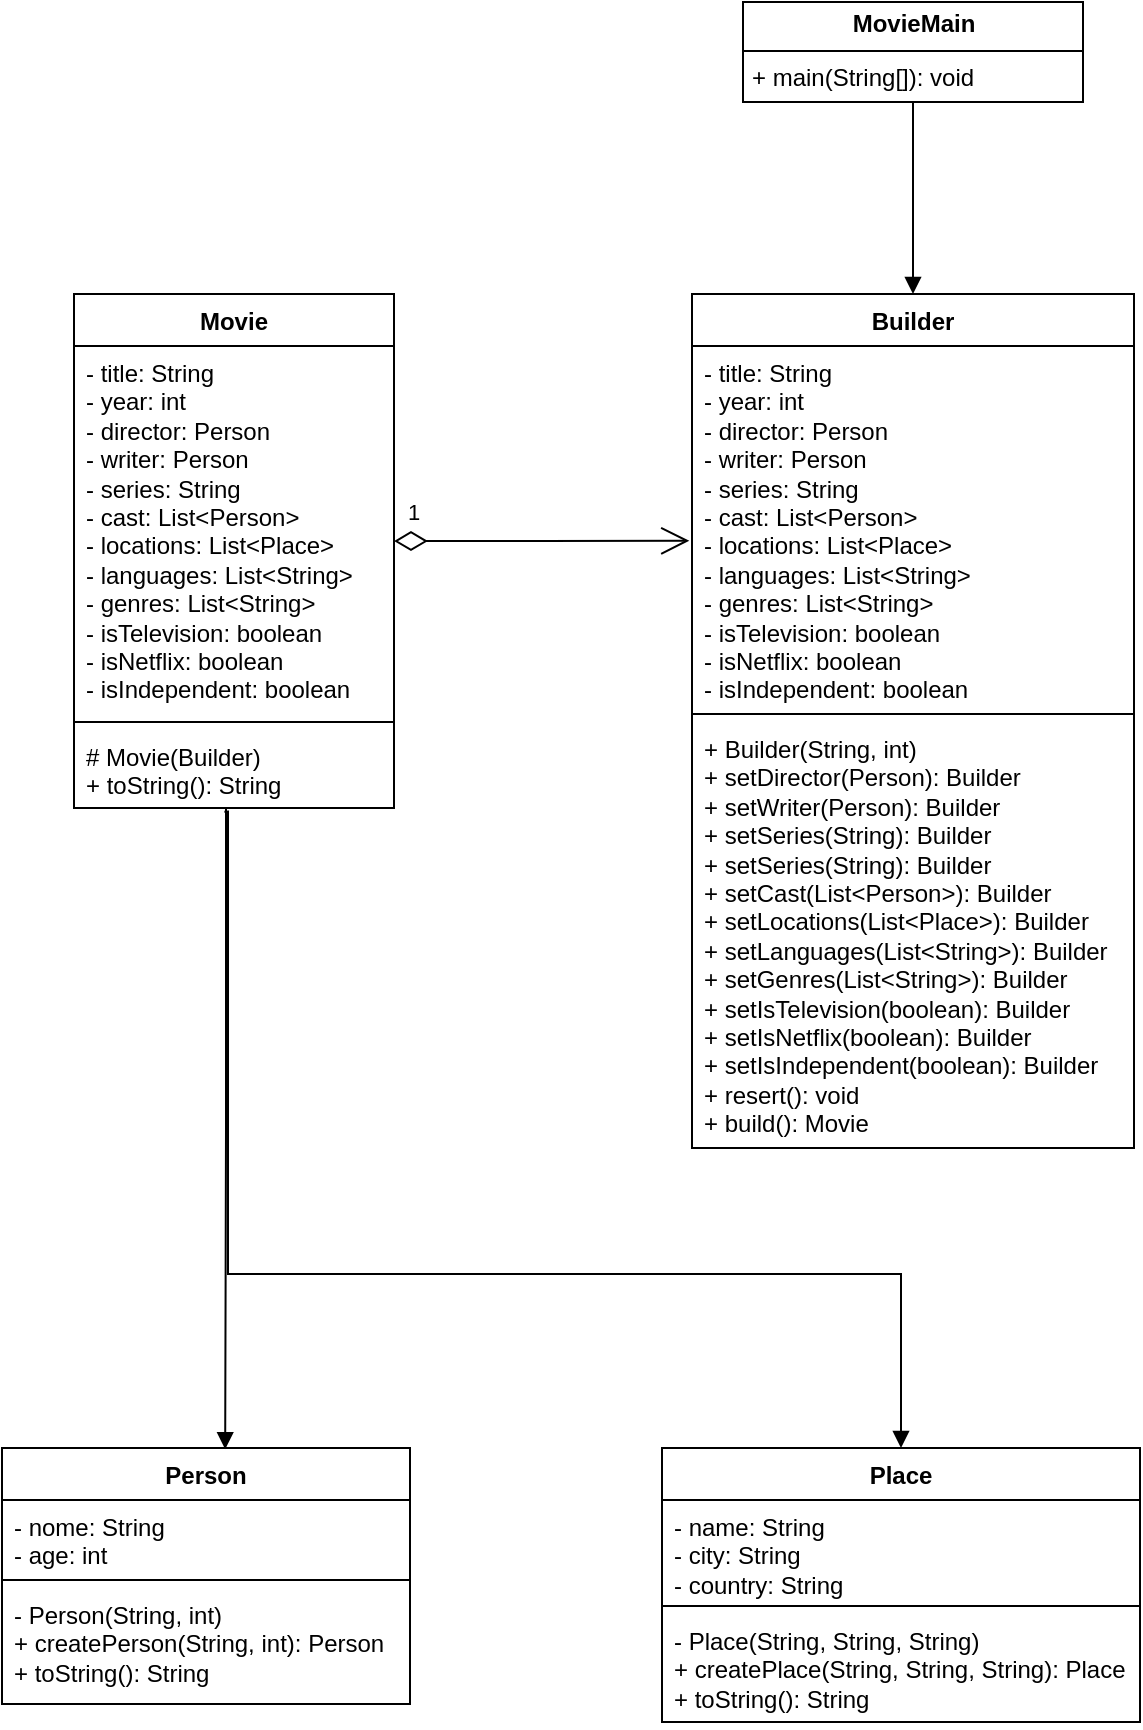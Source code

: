 <mxfile version="24.2.2" type="device">
  <diagram name="Página-1" id="SDFLi021weBesE8IxIim">
    <mxGraphModel dx="1062" dy="1383" grid="0" gridSize="10" guides="1" tooltips="1" connect="1" arrows="1" fold="1" page="1" pageScale="1" pageWidth="827" pageHeight="1169" background="none" math="0" shadow="0">
      <root>
        <mxCell id="0" />
        <mxCell id="1" parent="0" />
        <mxCell id="ADcBSuXb61-Bno_A6Hsj-3" value="Movie" style="swimlane;fontStyle=1;align=center;verticalAlign=top;childLayout=stackLayout;horizontal=1;startSize=26;horizontalStack=0;resizeParent=1;resizeParentMax=0;resizeLast=0;collapsible=1;marginBottom=0;whiteSpace=wrap;html=1;" vertex="1" parent="1">
          <mxGeometry x="159" y="271" width="160" height="257" as="geometry" />
        </mxCell>
        <mxCell id="ADcBSuXb61-Bno_A6Hsj-4" value="&lt;div&gt;- title: String&lt;/div&gt;&lt;div&gt;- year: int&lt;/div&gt;&lt;div&gt;- director: Person&lt;/div&gt;&lt;div&gt;- writer: Person&lt;/div&gt;&lt;div&gt;- series: String&lt;/div&gt;&lt;div&gt;- cast: List&amp;lt;Person&amp;gt;&lt;/div&gt;&lt;div&gt;- locations: List&amp;lt;Place&amp;gt;&lt;/div&gt;&lt;div&gt;- languages: List&amp;lt;String&amp;gt;&lt;/div&gt;&lt;div&gt;- genres: List&amp;lt;String&amp;gt;&lt;/div&gt;&lt;div&gt;- isTelevision: boolean&lt;/div&gt;&lt;div&gt;- isNetflix: boolean&lt;/div&gt;&lt;div&gt;- isIndependent: boolean&lt;br&gt;&lt;/div&gt;" style="text;strokeColor=none;fillColor=none;align=left;verticalAlign=top;spacingLeft=4;spacingRight=4;overflow=hidden;rotatable=0;points=[[0,0.5],[1,0.5]];portConstraint=eastwest;whiteSpace=wrap;html=1;" vertex="1" parent="ADcBSuXb61-Bno_A6Hsj-3">
          <mxGeometry y="26" width="160" height="184" as="geometry" />
        </mxCell>
        <mxCell id="ADcBSuXb61-Bno_A6Hsj-5" value="" style="line;strokeWidth=1;fillColor=none;align=left;verticalAlign=middle;spacingTop=-1;spacingLeft=3;spacingRight=3;rotatable=0;labelPosition=right;points=[];portConstraint=eastwest;strokeColor=inherit;" vertex="1" parent="ADcBSuXb61-Bno_A6Hsj-3">
          <mxGeometry y="210" width="160" height="8" as="geometry" />
        </mxCell>
        <mxCell id="ADcBSuXb61-Bno_A6Hsj-6" value="&lt;div&gt;# Movie(Builder)&lt;/div&gt;&lt;div&gt;+ toString(): String&lt;br&gt;&lt;/div&gt;" style="text;strokeColor=none;fillColor=none;align=left;verticalAlign=top;spacingLeft=4;spacingRight=4;overflow=hidden;rotatable=0;points=[[0,0.5],[1,0.5]];portConstraint=eastwest;whiteSpace=wrap;html=1;" vertex="1" parent="ADcBSuXb61-Bno_A6Hsj-3">
          <mxGeometry y="218" width="160" height="39" as="geometry" />
        </mxCell>
        <mxCell id="ADcBSuXb61-Bno_A6Hsj-8" value="Builder" style="swimlane;fontStyle=1;align=center;verticalAlign=top;childLayout=stackLayout;horizontal=1;startSize=26;horizontalStack=0;resizeParent=1;resizeParentMax=0;resizeLast=0;collapsible=1;marginBottom=0;whiteSpace=wrap;html=1;" vertex="1" parent="1">
          <mxGeometry x="468" y="271" width="221" height="427" as="geometry" />
        </mxCell>
        <mxCell id="ADcBSuXb61-Bno_A6Hsj-9" value="&lt;div&gt;- title: String&lt;/div&gt;&lt;div&gt;- year: int&lt;/div&gt;&lt;div&gt;- director: Person&lt;/div&gt;&lt;div&gt;- writer: Person&lt;/div&gt;&lt;div&gt;- series: String&lt;/div&gt;&lt;div&gt;- cast: List&amp;lt;Person&amp;gt;&lt;/div&gt;&lt;div&gt;- locations: List&amp;lt;Place&amp;gt;&lt;/div&gt;&lt;div&gt;- languages: List&amp;lt;String&amp;gt;&lt;/div&gt;&lt;div&gt;- genres: List&amp;lt;String&amp;gt;&lt;/div&gt;&lt;div&gt;- isTelevision: boolean&lt;/div&gt;&lt;div&gt;- isNetflix: boolean&lt;/div&gt;&lt;div&gt;- isIndependent: boolean&lt;br&gt;&lt;/div&gt;" style="text;strokeColor=none;fillColor=none;align=left;verticalAlign=top;spacingLeft=4;spacingRight=4;overflow=hidden;rotatable=0;points=[[0,0.5],[1,0.5]];portConstraint=eastwest;whiteSpace=wrap;html=1;" vertex="1" parent="ADcBSuXb61-Bno_A6Hsj-8">
          <mxGeometry y="26" width="221" height="180" as="geometry" />
        </mxCell>
        <mxCell id="ADcBSuXb61-Bno_A6Hsj-10" value="" style="line;strokeWidth=1;fillColor=none;align=left;verticalAlign=middle;spacingTop=-1;spacingLeft=3;spacingRight=3;rotatable=0;labelPosition=right;points=[];portConstraint=eastwest;strokeColor=inherit;" vertex="1" parent="ADcBSuXb61-Bno_A6Hsj-8">
          <mxGeometry y="206" width="221" height="8" as="geometry" />
        </mxCell>
        <mxCell id="ADcBSuXb61-Bno_A6Hsj-11" value="&lt;div&gt;+ Builder(String, int)&lt;/div&gt;&lt;div&gt;+ setDirector(Person): Builder&lt;/div&gt;&lt;div&gt;+ setWriter(Person): Builder&lt;/div&gt;&lt;div&gt;+ setSeries(String): Builder&lt;/div&gt;&lt;div&gt;+ setSeries(String): Builder&lt;/div&gt;&lt;div&gt;+ setCast(List&amp;lt;Person&amp;gt;): Builder&lt;br&gt;&lt;/div&gt;&lt;div&gt;+ setLocations(List&amp;lt;Place&amp;gt;): Builder&lt;/div&gt;&lt;div&gt;+ setLanguages(List&amp;lt;String&amp;gt;): Builder&lt;br&gt;&lt;/div&gt;&lt;div&gt;+ setGenres(List&amp;lt;String&amp;gt;): Builder&lt;/div&gt;&lt;div&gt;+ setIsTelevision(boolean): Builder&lt;/div&gt;&lt;div&gt;+ setIsNetflix(boolean): Builder&lt;/div&gt;&lt;div&gt;+ setIsIndependent(boolean): Builder&lt;/div&gt;&lt;div&gt;+ resert(): void&lt;/div&gt;&lt;div&gt;+ build(): Movie&lt;br&gt;&lt;/div&gt;" style="text;strokeColor=none;fillColor=none;align=left;verticalAlign=top;spacingLeft=4;spacingRight=4;overflow=hidden;rotatable=0;points=[[0,0.5],[1,0.5]];portConstraint=eastwest;whiteSpace=wrap;html=1;" vertex="1" parent="ADcBSuXb61-Bno_A6Hsj-8">
          <mxGeometry y="214" width="221" height="213" as="geometry" />
        </mxCell>
        <mxCell id="ADcBSuXb61-Bno_A6Hsj-12" value="1" style="endArrow=open;html=1;endSize=12;startArrow=diamondThin;startSize=14;startFill=0;edgeStyle=orthogonalEdgeStyle;align=left;verticalAlign=bottom;rounded=0;entryX=-0.006;entryY=0.541;entryDx=0;entryDy=0;exitX=1;exitY=0.53;exitDx=0;exitDy=0;entryPerimeter=0;exitPerimeter=0;" edge="1" parent="1" source="ADcBSuXb61-Bno_A6Hsj-4" target="ADcBSuXb61-Bno_A6Hsj-9">
          <mxGeometry x="-0.932" y="6" relative="1" as="geometry">
            <mxPoint x="266" y="400" as="sourcePoint" />
            <mxPoint x="426" y="400" as="targetPoint" />
            <mxPoint as="offset" />
          </mxGeometry>
        </mxCell>
        <mxCell id="ADcBSuXb61-Bno_A6Hsj-14" value="Person" style="swimlane;fontStyle=1;align=center;verticalAlign=top;childLayout=stackLayout;horizontal=1;startSize=26;horizontalStack=0;resizeParent=1;resizeParentMax=0;resizeLast=0;collapsible=1;marginBottom=0;whiteSpace=wrap;html=1;" vertex="1" parent="1">
          <mxGeometry x="123" y="848" width="204" height="128" as="geometry" />
        </mxCell>
        <mxCell id="ADcBSuXb61-Bno_A6Hsj-15" value="&lt;div&gt;- nome: String&lt;/div&gt;&lt;div&gt;- age: int&lt;br&gt;&lt;/div&gt;" style="text;strokeColor=none;fillColor=none;align=left;verticalAlign=top;spacingLeft=4;spacingRight=4;overflow=hidden;rotatable=0;points=[[0,0.5],[1,0.5]];portConstraint=eastwest;whiteSpace=wrap;html=1;" vertex="1" parent="ADcBSuXb61-Bno_A6Hsj-14">
          <mxGeometry y="26" width="204" height="36" as="geometry" />
        </mxCell>
        <mxCell id="ADcBSuXb61-Bno_A6Hsj-16" value="" style="line;strokeWidth=1;fillColor=none;align=left;verticalAlign=middle;spacingTop=-1;spacingLeft=3;spacingRight=3;rotatable=0;labelPosition=right;points=[];portConstraint=eastwest;strokeColor=inherit;" vertex="1" parent="ADcBSuXb61-Bno_A6Hsj-14">
          <mxGeometry y="62" width="204" height="8" as="geometry" />
        </mxCell>
        <mxCell id="ADcBSuXb61-Bno_A6Hsj-17" value="&lt;div&gt;- Person(String, int)&lt;/div&gt;&lt;div&gt;+ createPerson(String, int): Person&lt;br&gt;&lt;/div&gt;&lt;div&gt;+ toString(): String&lt;br&gt;&lt;/div&gt;" style="text;strokeColor=none;fillColor=none;align=left;verticalAlign=top;spacingLeft=4;spacingRight=4;overflow=hidden;rotatable=0;points=[[0,0.5],[1,0.5]];portConstraint=eastwest;whiteSpace=wrap;html=1;" vertex="1" parent="ADcBSuXb61-Bno_A6Hsj-14">
          <mxGeometry y="70" width="204" height="58" as="geometry" />
        </mxCell>
        <mxCell id="ADcBSuXb61-Bno_A6Hsj-18" value="Place" style="swimlane;fontStyle=1;align=center;verticalAlign=top;childLayout=stackLayout;horizontal=1;startSize=26;horizontalStack=0;resizeParent=1;resizeParentMax=0;resizeLast=0;collapsible=1;marginBottom=0;whiteSpace=wrap;html=1;" vertex="1" parent="1">
          <mxGeometry x="453" y="848" width="239" height="137" as="geometry" />
        </mxCell>
        <mxCell id="ADcBSuXb61-Bno_A6Hsj-19" value="&lt;div&gt;- name: String&lt;/div&gt;&lt;div&gt;- city: String&lt;/div&gt;&lt;div&gt;- country: String&lt;br&gt;&lt;/div&gt;" style="text;strokeColor=none;fillColor=none;align=left;verticalAlign=top;spacingLeft=4;spacingRight=4;overflow=hidden;rotatable=0;points=[[0,0.5],[1,0.5]];portConstraint=eastwest;whiteSpace=wrap;html=1;" vertex="1" parent="ADcBSuXb61-Bno_A6Hsj-18">
          <mxGeometry y="26" width="239" height="49" as="geometry" />
        </mxCell>
        <mxCell id="ADcBSuXb61-Bno_A6Hsj-20" value="" style="line;strokeWidth=1;fillColor=none;align=left;verticalAlign=middle;spacingTop=-1;spacingLeft=3;spacingRight=3;rotatable=0;labelPosition=right;points=[];portConstraint=eastwest;strokeColor=inherit;" vertex="1" parent="ADcBSuXb61-Bno_A6Hsj-18">
          <mxGeometry y="75" width="239" height="8" as="geometry" />
        </mxCell>
        <mxCell id="ADcBSuXb61-Bno_A6Hsj-21" value="&lt;div&gt;- Place(String, String, String)&lt;/div&gt;&lt;div&gt;+ createPlace(String, String, String): Place&lt;br&gt;&lt;/div&gt;&lt;div&gt;+ toString(): String&lt;br&gt;&lt;/div&gt;" style="text;strokeColor=none;fillColor=none;align=left;verticalAlign=top;spacingLeft=4;spacingRight=4;overflow=hidden;rotatable=0;points=[[0,0.5],[1,0.5]];portConstraint=eastwest;whiteSpace=wrap;html=1;" vertex="1" parent="ADcBSuXb61-Bno_A6Hsj-18">
          <mxGeometry y="83" width="239" height="54" as="geometry" />
        </mxCell>
        <mxCell id="ADcBSuXb61-Bno_A6Hsj-22" value="&lt;p style=&quot;margin:0px;margin-top:4px;text-align:center;&quot;&gt;&lt;b&gt;MovieMain&lt;/b&gt;&lt;/p&gt;&lt;hr size=&quot;1&quot; style=&quot;border-style:solid;&quot;&gt;&lt;p style=&quot;margin:0px;margin-left:4px;&quot;&gt;+ main(String[]): void&lt;/p&gt;" style="verticalAlign=top;align=left;overflow=fill;html=1;whiteSpace=wrap;" vertex="1" parent="1">
          <mxGeometry x="493.5" y="125" width="170" height="50" as="geometry" />
        </mxCell>
        <mxCell id="ADcBSuXb61-Bno_A6Hsj-23" value="" style="endArrow=block;endFill=1;html=1;edgeStyle=orthogonalEdgeStyle;align=left;verticalAlign=top;rounded=0;exitX=0.5;exitY=1;exitDx=0;exitDy=0;entryX=0.5;entryY=0;entryDx=0;entryDy=0;" edge="1" parent="1" source="ADcBSuXb61-Bno_A6Hsj-22" target="ADcBSuXb61-Bno_A6Hsj-8">
          <mxGeometry x="-1" relative="1" as="geometry">
            <mxPoint x="654" y="559" as="sourcePoint" />
            <mxPoint x="585" y="217" as="targetPoint" />
          </mxGeometry>
        </mxCell>
        <mxCell id="ADcBSuXb61-Bno_A6Hsj-25" value="" style="endArrow=block;endFill=1;html=1;edgeStyle=orthogonalEdgeStyle;align=left;verticalAlign=top;rounded=0;exitX=0.475;exitY=1.004;exitDx=0;exitDy=0;exitPerimeter=0;entryX=0.547;entryY=0.005;entryDx=0;entryDy=0;entryPerimeter=0;" edge="1" parent="1" source="ADcBSuXb61-Bno_A6Hsj-6" target="ADcBSuXb61-Bno_A6Hsj-14">
          <mxGeometry x="-1" relative="1" as="geometry">
            <mxPoint x="589" y="185" as="sourcePoint" />
            <mxPoint x="237" y="846" as="targetPoint" />
          </mxGeometry>
        </mxCell>
        <mxCell id="ADcBSuXb61-Bno_A6Hsj-29" value="" style="endArrow=block;endFill=1;html=1;edgeStyle=orthogonalEdgeStyle;align=left;verticalAlign=top;rounded=0;exitX=0.47;exitY=1.047;exitDx=0;exitDy=0;exitPerimeter=0;entryX=0.5;entryY=0;entryDx=0;entryDy=0;" edge="1" parent="1" source="ADcBSuXb61-Bno_A6Hsj-6" target="ADcBSuXb61-Bno_A6Hsj-18">
          <mxGeometry x="-1" relative="1" as="geometry">
            <mxPoint x="245" y="538" as="sourcePoint" />
            <mxPoint x="245" y="859" as="targetPoint" />
            <Array as="points">
              <mxPoint x="236" y="530" />
              <mxPoint x="236" y="761" />
              <mxPoint x="573" y="761" />
            </Array>
          </mxGeometry>
        </mxCell>
      </root>
    </mxGraphModel>
  </diagram>
</mxfile>

